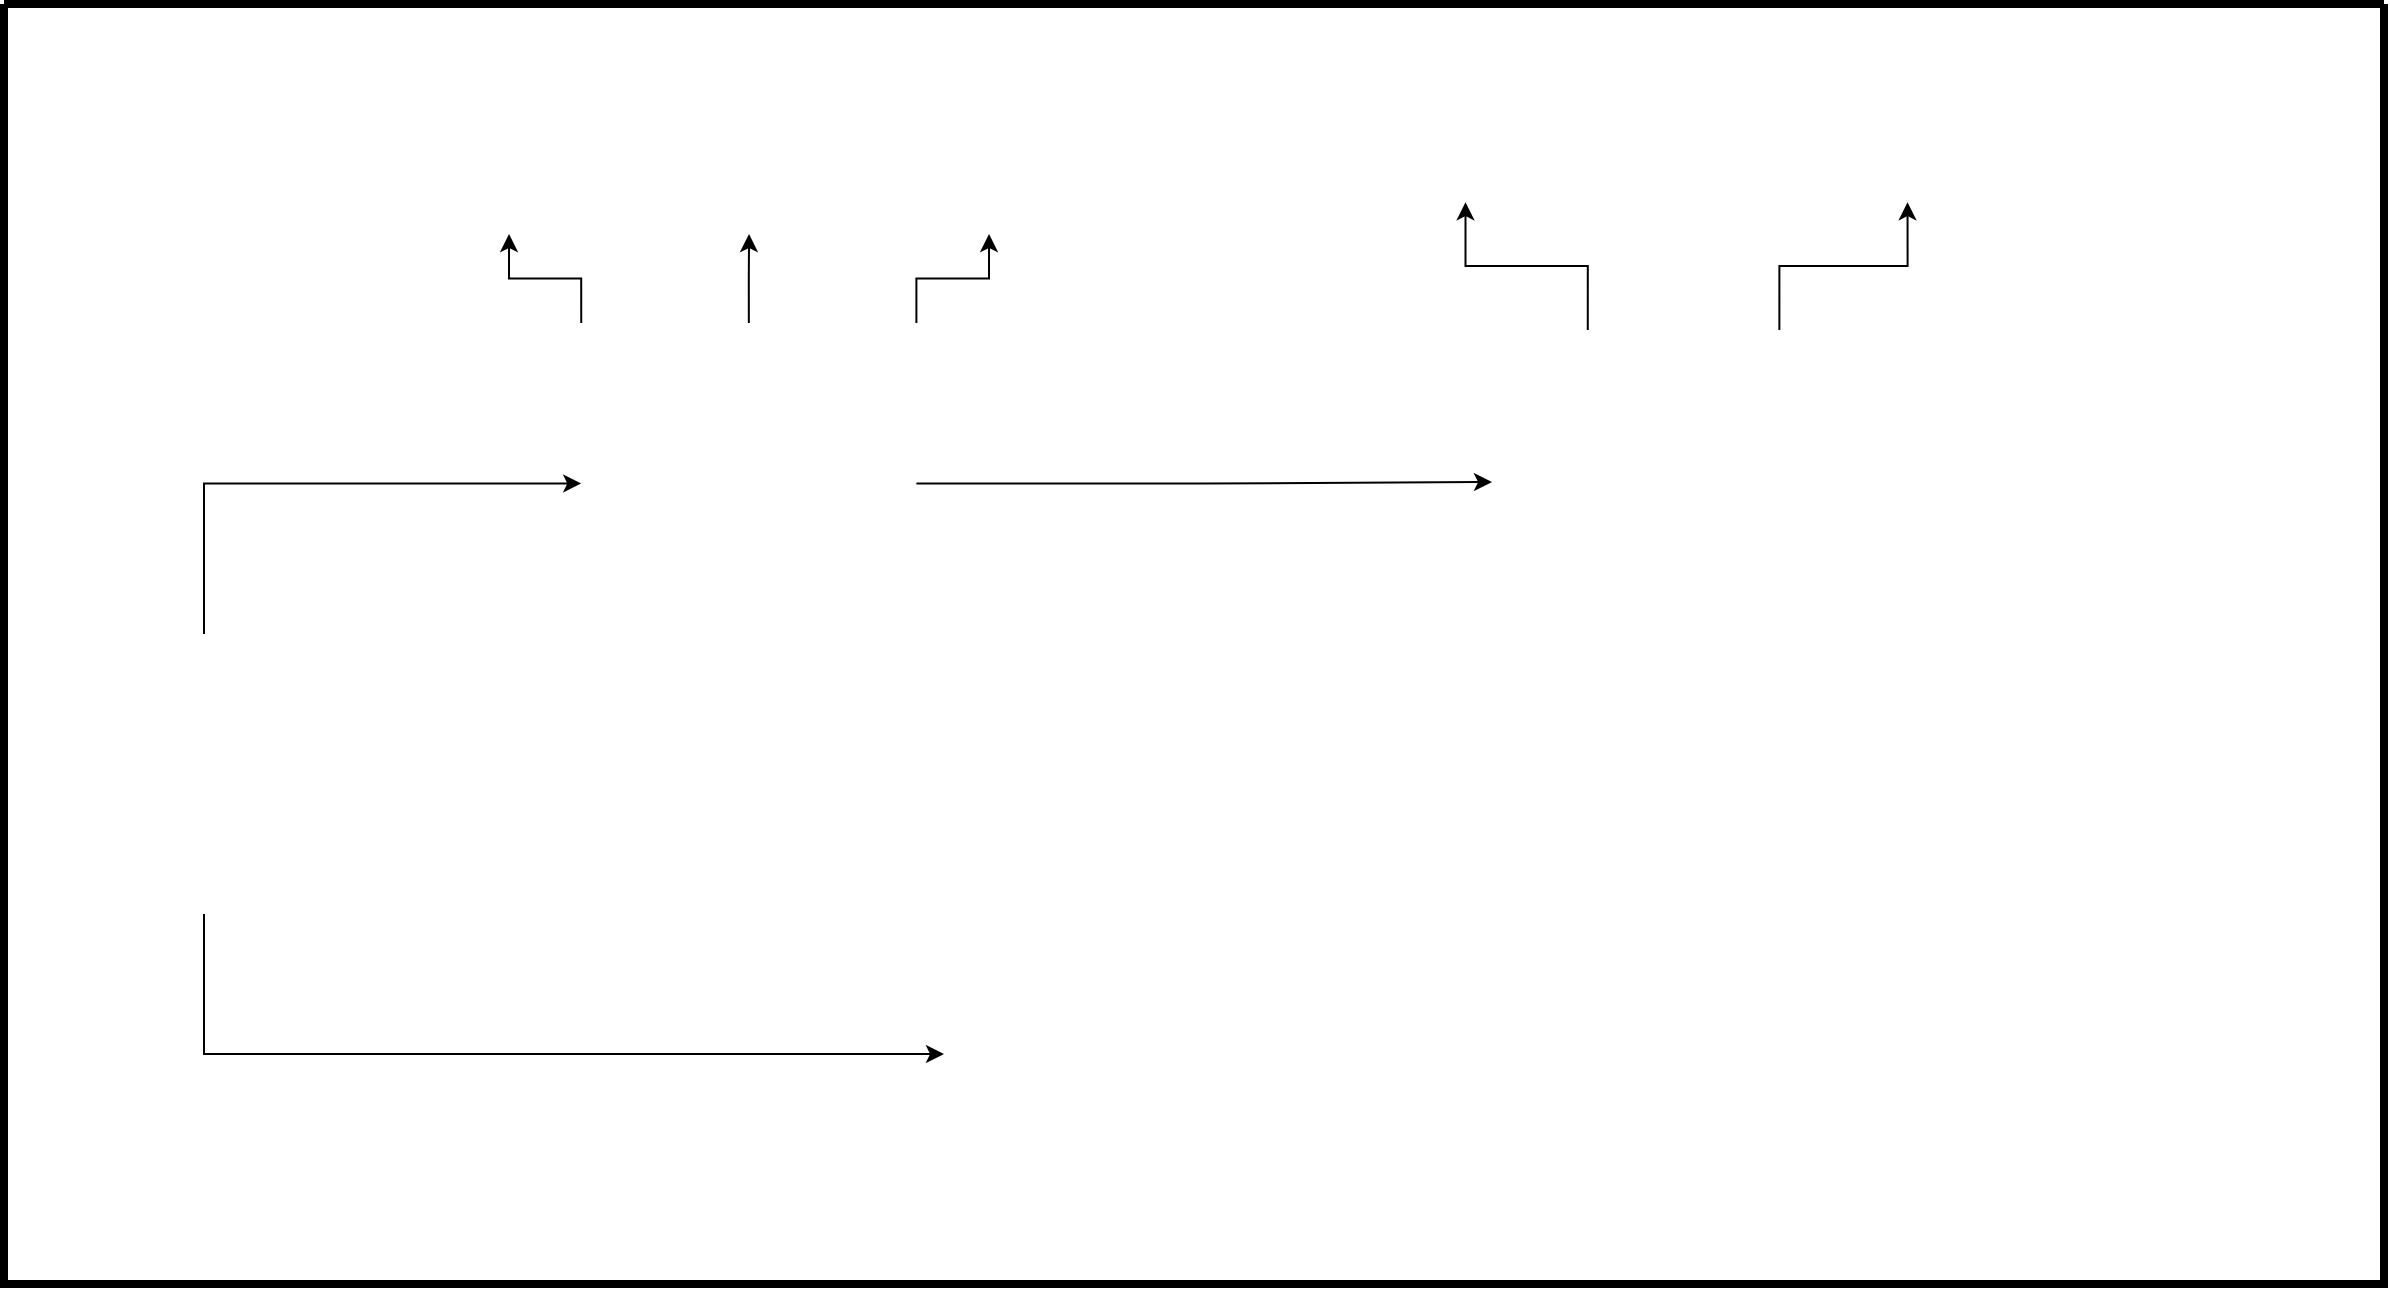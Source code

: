 <mxfile>
    <diagram name="Pagina-1" id="xzlasXtwS9tDgBcQnAEd">
        <mxGraphModel dx="1546" dy="2239" grid="1" gridSize="10" guides="1" tooltips="1" connect="1" arrows="1" fold="1" page="1" pageScale="1" pageWidth="827" pageHeight="1169" math="0" shadow="0">
            <root>
                <mxCell id="0"/>
                <mxCell id="1" parent="0"/>
                <mxCell id="YhRIJiWPDkl4EWL_sA5s-21" value="" style="swimlane;startSize=0;strokeWidth=4;" parent="1" vertex="1">
                    <mxGeometry x="260" y="-300" width="1190" height="640" as="geometry">
                        <mxRectangle x="210" y="-250" width="50" height="40" as="alternateBounds"/>
                    </mxGeometry>
                </mxCell>
                <mxCell id="YhRIJiWPDkl4EWL_sA5s-22" value="" style="shape=image;html=1;verticalLabelPosition=bottom;verticalAlign=top;imageAspect=0;image=https://gitlab.developers.cam.ac.uk/uploads/-/system/project/avatar/4542/compose.png;" parent="YhRIJiWPDkl4EWL_sA5s-21" vertex="1">
                    <mxGeometry x="1059" width="131" height="190" as="geometry"/>
                </mxCell>
                <mxCell id="YhRIJiWPDkl4EWL_sA5s-30" style="edgeStyle=orthogonalEdgeStyle;rounded=0;orthogonalLoop=1;jettySize=auto;html=1;" parent="YhRIJiWPDkl4EWL_sA5s-21" source="3" target="YhRIJiWPDkl4EWL_sA5s-6" edge="1">
                    <mxGeometry relative="1" as="geometry">
                        <mxPoint x="590" y="192.5" as="sourcePoint"/>
                    </mxGeometry>
                </mxCell>
                <mxCell id="YhRIJiWPDkl4EWL_sA5s-35" value="" style="group" parent="YhRIJiWPDkl4EWL_sA5s-21" vertex="1" connectable="0">
                    <mxGeometry x="30" y="290" width="190" height="165" as="geometry"/>
                </mxCell>
                <mxCell id="YhRIJiWPDkl4EWL_sA5s-11" value="" style="shape=image;html=1;verticalLabelPosition=bottom;verticalAlign=top;imageAspect=0;image=https://cdn-icons-png.flaticon.com/512/149/149071.png;" parent="YhRIJiWPDkl4EWL_sA5s-35" vertex="1">
                    <mxGeometry y="25" width="140" height="140" as="geometry"/>
                </mxCell>
                <mxCell id="YhRIJiWPDkl4EWL_sA5s-27" value="" style="shape=image;html=1;verticalLabelPosition=bottom;verticalAlign=top;imageAspect=0;image=https://blog.knoldus.com/wp-content/uploads/2018/04/docker.png;" parent="YhRIJiWPDkl4EWL_sA5s-35" vertex="1">
                    <mxGeometry x="110" width="80" height="60" as="geometry"/>
                </mxCell>
                <mxCell id="YhRIJiWPDkl4EWL_sA5s-29" style="edgeStyle=orthogonalEdgeStyle;rounded=0;orthogonalLoop=1;jettySize=auto;html=1;exitX=0.5;exitY=1;exitDx=0;exitDy=0;entryX=0;entryY=0.5;entryDx=0;entryDy=0;" parent="YhRIJiWPDkl4EWL_sA5s-21" source="YhRIJiWPDkl4EWL_sA5s-11" target="YhRIJiWPDkl4EWL_sA5s-10" edge="1">
                    <mxGeometry relative="1" as="geometry"/>
                </mxCell>
                <mxCell id="2" value="" style="group" parent="YhRIJiWPDkl4EWL_sA5s-21" vertex="1" connectable="0">
                    <mxGeometry x="470" y="370" width="250" height="260" as="geometry"/>
                </mxCell>
                <mxCell id="YhRIJiWPDkl4EWL_sA5s-10" value="" style="shape=image;html=1;verticalLabelPosition=bottom;verticalAlign=top;imageAspect=0;image=https://download.logo.wine/logo/Redis/Redis-Logo.wine.png;clipPath=inset(25% 57.67% 25% 9%);aspect=fixed;" parent="2" vertex="1">
                    <mxGeometry y="50" width="210" height="210" as="geometry"/>
                </mxCell>
                <mxCell id="YhRIJiWPDkl4EWL_sA5s-23" value="" style="shape=image;html=1;verticalLabelPosition=bottom;verticalAlign=top;imageAspect=0;image=https://blog.knoldus.com/wp-content/uploads/2018/04/docker.png;" parent="2" vertex="1">
                    <mxGeometry x="163" y="40" width="80" height="60" as="geometry"/>
                </mxCell>
                <mxCell id="6" style="edgeStyle=orthogonalEdgeStyle;html=1;exitX=0.5;exitY=0;exitDx=0;exitDy=0;entryX=0;entryY=0.5;entryDx=0;entryDy=0;rounded=0;strokeColor=default;" parent="YhRIJiWPDkl4EWL_sA5s-21" source="YhRIJiWPDkl4EWL_sA5s-11" target="3" edge="1">
                    <mxGeometry relative="1" as="geometry"/>
                </mxCell>
                <mxCell id="YhRIJiWPDkl4EWL_sA5s-32" value="" style="group" parent="YhRIJiWPDkl4EWL_sA5s-21" vertex="1" connectable="0">
                    <mxGeometry x="270" y="155" width="270" height="165" as="geometry"/>
                </mxCell>
                <mxCell id="3" value="" style="shape=image;html=1;verticalLabelPosition=bottom;verticalAlign=top;imageAspect=0;image=https://cdn.icon-icons.com/icons2/2699/PNG/512/apache_spark_logo_icon_170560.png;" parent="YhRIJiWPDkl4EWL_sA5s-32" vertex="1">
                    <mxGeometry x="18.621" y="4.459" width="167.586" height="160.541" as="geometry"/>
                </mxCell>
                <mxCell id="YhRIJiWPDkl4EWL_sA5s-24" value="" style="shape=image;html=1;verticalLabelPosition=bottom;verticalAlign=top;imageAspect=0;image=https://blog.knoldus.com/wp-content/uploads/2018/04/docker.png;" parent="YhRIJiWPDkl4EWL_sA5s-32" vertex="1">
                    <mxGeometry x="169.997" width="74" height="56" as="geometry"/>
                </mxCell>
                <mxCell id="YhRIJiWPDkl4EWL_sA5s-33" value="" style="group" parent="YhRIJiWPDkl4EWL_sA5s-21" vertex="1" connectable="0">
                    <mxGeometry x="743.99" y="155" width="282.03" height="180" as="geometry"/>
                </mxCell>
                <mxCell id="YhRIJiWPDkl4EWL_sA5s-6" value="" style="shape=image;html=1;verticalLabelPosition=bottom;verticalAlign=top;imageAspect=0;image=https://www.geekandjob.com/uploads/wiki/f35e141d0d4427f26519a2907037bccfa61a95c8.png;clipPath=inset(19.52% 25.67% 23.81% 24.33%);aspect=fixed;" parent="YhRIJiWPDkl4EWL_sA5s-33" vertex="1">
                    <mxGeometry y="8" width="191.6" height="152" as="geometry"/>
                </mxCell>
                <mxCell id="YhRIJiWPDkl4EWL_sA5s-26" value="" style="shape=image;html=1;verticalLabelPosition=bottom;verticalAlign=top;imageAspect=0;image=https://blog.knoldus.com/wp-content/uploads/2018/04/docker.png;" parent="YhRIJiWPDkl4EWL_sA5s-33" vertex="1">
                    <mxGeometry x="166.02" width="80" height="60" as="geometry"/>
                </mxCell>
                <mxCell id="7" value="" style="group" parent="YhRIJiWPDkl4EWL_sA5s-21" vertex="1" connectable="0">
                    <mxGeometry x="207" y="40" width="120" height="75" as="geometry"/>
                </mxCell>
                <mxCell id="8" value="" style="shape=image;html=1;verticalLabelPosition=bottom;verticalAlign=top;imageAspect=0;image=https://cdn.icon-icons.com/icons2/2699/PNG/512/apache_spark_logo_icon_170560.png;" parent="7" vertex="1">
                    <mxGeometry x="8.276" y="2.027" width="74.483" height="72.973" as="geometry"/>
                </mxCell>
                <mxCell id="9" value="" style="shape=image;html=1;verticalLabelPosition=bottom;verticalAlign=top;imageAspect=0;image=https://blog.knoldus.com/wp-content/uploads/2018/04/docker.png;" parent="7" vertex="1">
                    <mxGeometry x="72.443" width="32.889" height="25.455" as="geometry"/>
                </mxCell>
                <mxCell id="13" value="" style="group" parent="YhRIJiWPDkl4EWL_sA5s-21" vertex="1" connectable="0">
                    <mxGeometry x="327" y="40" width="120" height="75" as="geometry"/>
                </mxCell>
                <mxCell id="14" value="" style="shape=image;html=1;verticalLabelPosition=bottom;verticalAlign=top;imageAspect=0;image=https://cdn.icon-icons.com/icons2/2699/PNG/512/apache_spark_logo_icon_170560.png;" parent="13" vertex="1">
                    <mxGeometry x="8.276" y="2.027" width="74.483" height="72.973" as="geometry"/>
                </mxCell>
                <mxCell id="15" value="" style="shape=image;html=1;verticalLabelPosition=bottom;verticalAlign=top;imageAspect=0;image=https://blog.knoldus.com/wp-content/uploads/2018/04/docker.png;" parent="13" vertex="1">
                    <mxGeometry x="72.443" width="32.889" height="25.455" as="geometry"/>
                </mxCell>
                <mxCell id="19" style="edgeStyle=orthogonalEdgeStyle;rounded=0;html=1;exitX=0;exitY=0;exitDx=0;exitDy=0;entryX=0.5;entryY=1;entryDx=0;entryDy=0;strokeColor=default;" parent="YhRIJiWPDkl4EWL_sA5s-21" source="3" target="8" edge="1">
                    <mxGeometry relative="1" as="geometry"/>
                </mxCell>
                <mxCell id="22" value="" style="group" parent="YhRIJiWPDkl4EWL_sA5s-21" vertex="1" connectable="0">
                    <mxGeometry x="690" y="30" width="120" height="100" as="geometry"/>
                </mxCell>
                <mxCell id="23" value="" style="shape=image;html=1;verticalLabelPosition=bottom;verticalAlign=top;imageAspect=0;image=https://www.geekandjob.com/uploads/wiki/f35e141d0d4427f26519a2907037bccfa61a95c8.png;clipPath=inset(19.52% 25.67% 23.81% 24.33%);aspect=fixed;" parent="22" vertex="1">
                    <mxGeometry y="4.444" width="81.523" height="64.674" as="geometry"/>
                </mxCell>
                <mxCell id="24" value="" style="shape=image;html=1;verticalLabelPosition=bottom;verticalAlign=top;imageAspect=0;image=https://blog.knoldus.com/wp-content/uploads/2018/04/docker.png;" parent="22" vertex="1">
                    <mxGeometry x="70.639" width="34.039" height="33.333" as="geometry"/>
                </mxCell>
                <mxCell id="25" value="" style="group" parent="YhRIJiWPDkl4EWL_sA5s-21" vertex="1" connectable="0">
                    <mxGeometry x="911" y="30" width="120" height="100" as="geometry"/>
                </mxCell>
                <mxCell id="26" value="" style="shape=image;html=1;verticalLabelPosition=bottom;verticalAlign=top;imageAspect=0;image=https://www.geekandjob.com/uploads/wiki/f35e141d0d4427f26519a2907037bccfa61a95c8.png;clipPath=inset(19.52% 25.67% 23.81% 24.33%);aspect=fixed;" parent="25" vertex="1">
                    <mxGeometry y="4.444" width="81.523" height="64.674" as="geometry"/>
                </mxCell>
                <mxCell id="27" value="" style="shape=image;html=1;verticalLabelPosition=bottom;verticalAlign=top;imageAspect=0;image=https://blog.knoldus.com/wp-content/uploads/2018/04/docker.png;" parent="25" vertex="1">
                    <mxGeometry x="70.639" width="34.039" height="33.333" as="geometry"/>
                </mxCell>
                <mxCell id="28" style="edgeStyle=orthogonalEdgeStyle;rounded=0;html=1;exitX=0.25;exitY=0;exitDx=0;exitDy=0;strokeColor=default;" parent="YhRIJiWPDkl4EWL_sA5s-21" source="YhRIJiWPDkl4EWL_sA5s-6" target="23" edge="1">
                    <mxGeometry relative="1" as="geometry"/>
                </mxCell>
                <mxCell id="29" style="edgeStyle=orthogonalEdgeStyle;rounded=0;html=1;exitX=0.75;exitY=0;exitDx=0;exitDy=0;entryX=0.5;entryY=1;entryDx=0;entryDy=0;strokeColor=default;" parent="YhRIJiWPDkl4EWL_sA5s-21" source="YhRIJiWPDkl4EWL_sA5s-6" target="26" edge="1">
                    <mxGeometry relative="1" as="geometry"/>
                </mxCell>
                <mxCell id="g-91ElmDDOz6dSzppS35-30" style="edgeStyle=orthogonalEdgeStyle;rounded=0;orthogonalLoop=1;jettySize=auto;html=1;exitX=0.5;exitY=0;exitDx=0;exitDy=0;entryX=0.5;entryY=1;entryDx=0;entryDy=0;" parent="YhRIJiWPDkl4EWL_sA5s-21" source="3" target="14" edge="1">
                    <mxGeometry relative="1" as="geometry"/>
                </mxCell>
                <mxCell id="16" value="" style="group" parent="YhRIJiWPDkl4EWL_sA5s-21" vertex="1" connectable="0">
                    <mxGeometry x="447" y="40" width="120" height="75" as="geometry"/>
                </mxCell>
                <mxCell id="17" value="" style="shape=image;html=1;verticalLabelPosition=bottom;verticalAlign=top;imageAspect=0;image=https://cdn.icon-icons.com/icons2/2699/PNG/512/apache_spark_logo_icon_170560.png;" parent="16" vertex="1">
                    <mxGeometry x="8.276" y="2.027" width="74.483" height="72.973" as="geometry"/>
                </mxCell>
                <mxCell id="18" value="" style="shape=image;html=1;verticalLabelPosition=bottom;verticalAlign=top;imageAspect=0;image=https://blog.knoldus.com/wp-content/uploads/2018/04/docker.png;" parent="16" vertex="1">
                    <mxGeometry x="72.443" width="32.889" height="25.455" as="geometry"/>
                </mxCell>
                <mxCell id="21" style="edgeStyle=orthogonalEdgeStyle;rounded=0;html=1;exitX=1;exitY=0;exitDx=0;exitDy=0;entryX=0.5;entryY=1;entryDx=0;entryDy=0;strokeColor=default;" parent="YhRIJiWPDkl4EWL_sA5s-21" source="3" target="17" edge="1">
                    <mxGeometry relative="1" as="geometry"/>
                </mxCell>
            </root>
        </mxGraphModel>
    </diagram>
</mxfile>